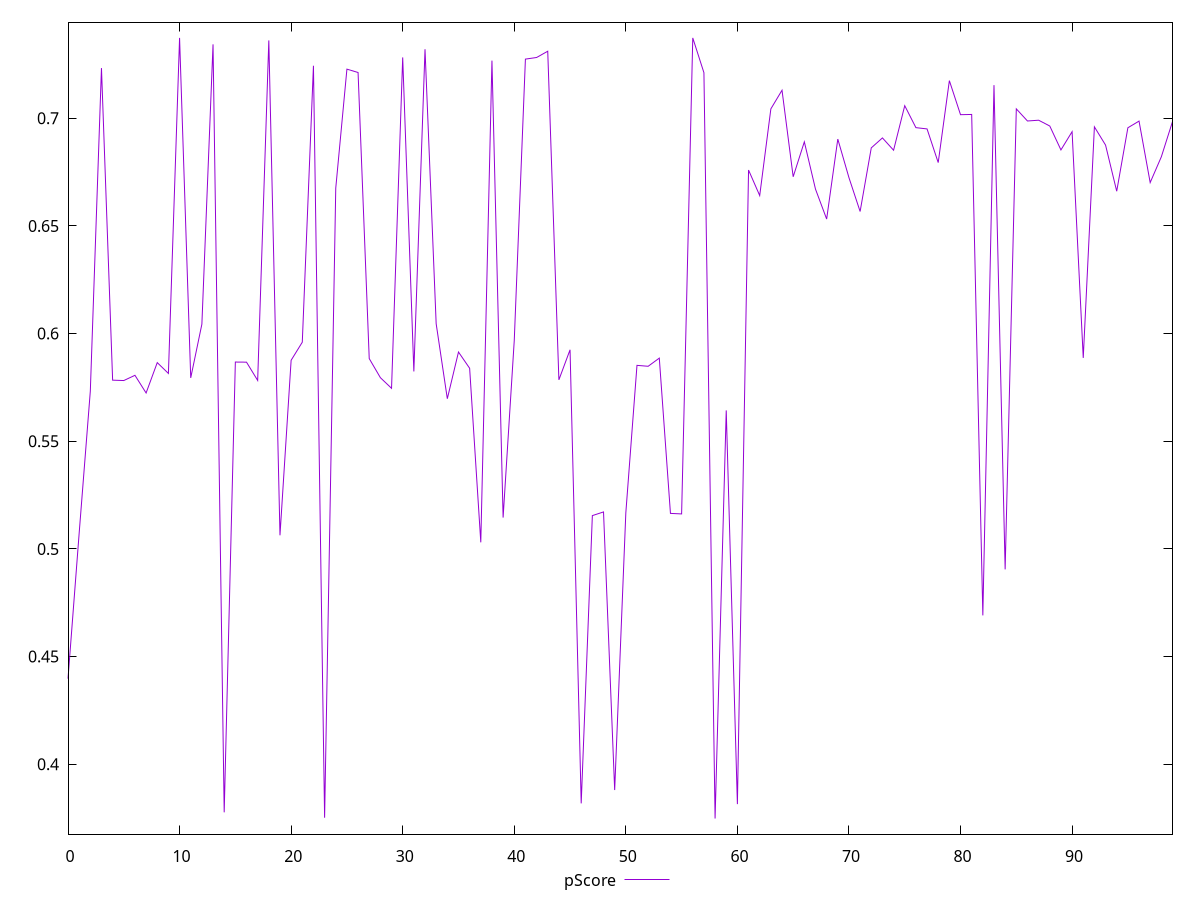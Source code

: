 reset

$pScore <<EOF
0 0.43971585714812217
1 0.5072631098258262
2 0.5732591390628514
3 0.7233698754858651
4 0.5783811934210297
5 0.5782019898559763
6 0.5806392263316125
7 0.5724203514384766
8 0.5865305761674147
9 0.5815006805614344
10 0.73737663679874
11 0.5794368687354523
12 0.6043885783865532
13 0.7343897590468662
14 0.3776005571142842
15 0.586793126610753
16 0.5867432784441433
17 0.5782593200716558
18 0.7362179649156417
19 0.5063158446562791
20 0.5876192057100491
21 0.5960207169628742
22 0.7244567569782856
23 0.3751199869134058
24 0.6675972631213907
25 0.7228617253825377
26 0.7213085299614881
27 0.5884065039358027
28 0.5795368539507733
29 0.5745962471819959
30 0.7283123423408991
31 0.5824297797723152
32 0.7321077221565633
33 0.604600505994927
34 0.5697534764938403
35 0.5914487198602623
36 0.5839046887755652
37 0.5030370476266846
38 0.7268334128217635
39 0.5145310152479472
40 0.5968547923527394
41 0.7275273299271527
42 0.7282769803225562
43 0.731184765639262
44 0.5785290301855088
45 0.5924923204301511
46 0.38177528978135666
47 0.5154576495163172
48 0.5171607532904128
49 0.38796241524006264
50 0.5167383684462783
51 0.5852581443476259
52 0.584829862142233
53 0.5886226359895694
54 0.5164847268158753
55 0.5162420290888199
56 0.7373725141849161
57 0.7212114434521526
58 0.3747384313267001
59 0.5643248272348522
60 0.38142649347123114
61 0.6759978489673757
62 0.6641320624546841
63 0.7044123672559641
64 0.7130661975113743
65 0.6728636671716051
66 0.6890980343788398
67 0.6671278879529126
68 0.6532254164063327
69 0.6903728248566939
70 0.6724518776385826
71 0.6567368588877975
72 0.6862953336595765
73 0.6909153373038565
74 0.6852037833574032
75 0.7058954811728245
76 0.6956896217693296
77 0.6950971196107825
78 0.6794513475665203
79 0.7175273655625205
80 0.7017082736550321
81 0.7018190771293762
82 0.46910473101457906
83 0.7154172098996314
84 0.4904781443311943
85 0.7044076660279497
86 0.698779676587302
87 0.6991420335492162
88 0.6964447510029168
89 0.6853394263684387
90 0.6938192228437583
91 0.5887264034878912
92 0.6960531942457637
93 0.6875848359247939
94 0.6661494599512037
95 0.6956284778785369
96 0.6987351594286877
97 0.6701734220502924
98 0.6821480961796185
99 0.698486788033716
EOF

set key outside below
set xrange [0:99]
set yrange [0.3674856672172593:0.7446294009081807]
set trange [0.3674856672172593:0.7446294009081807]
set terminal svg size 640, 500 enhanced background rgb 'white'
set output "report_00018_2021-02-10T15-25-16.877Z/speed-index/samples/pages+cached/pScore/values.svg"

plot $pScore title "pScore" with line

reset
